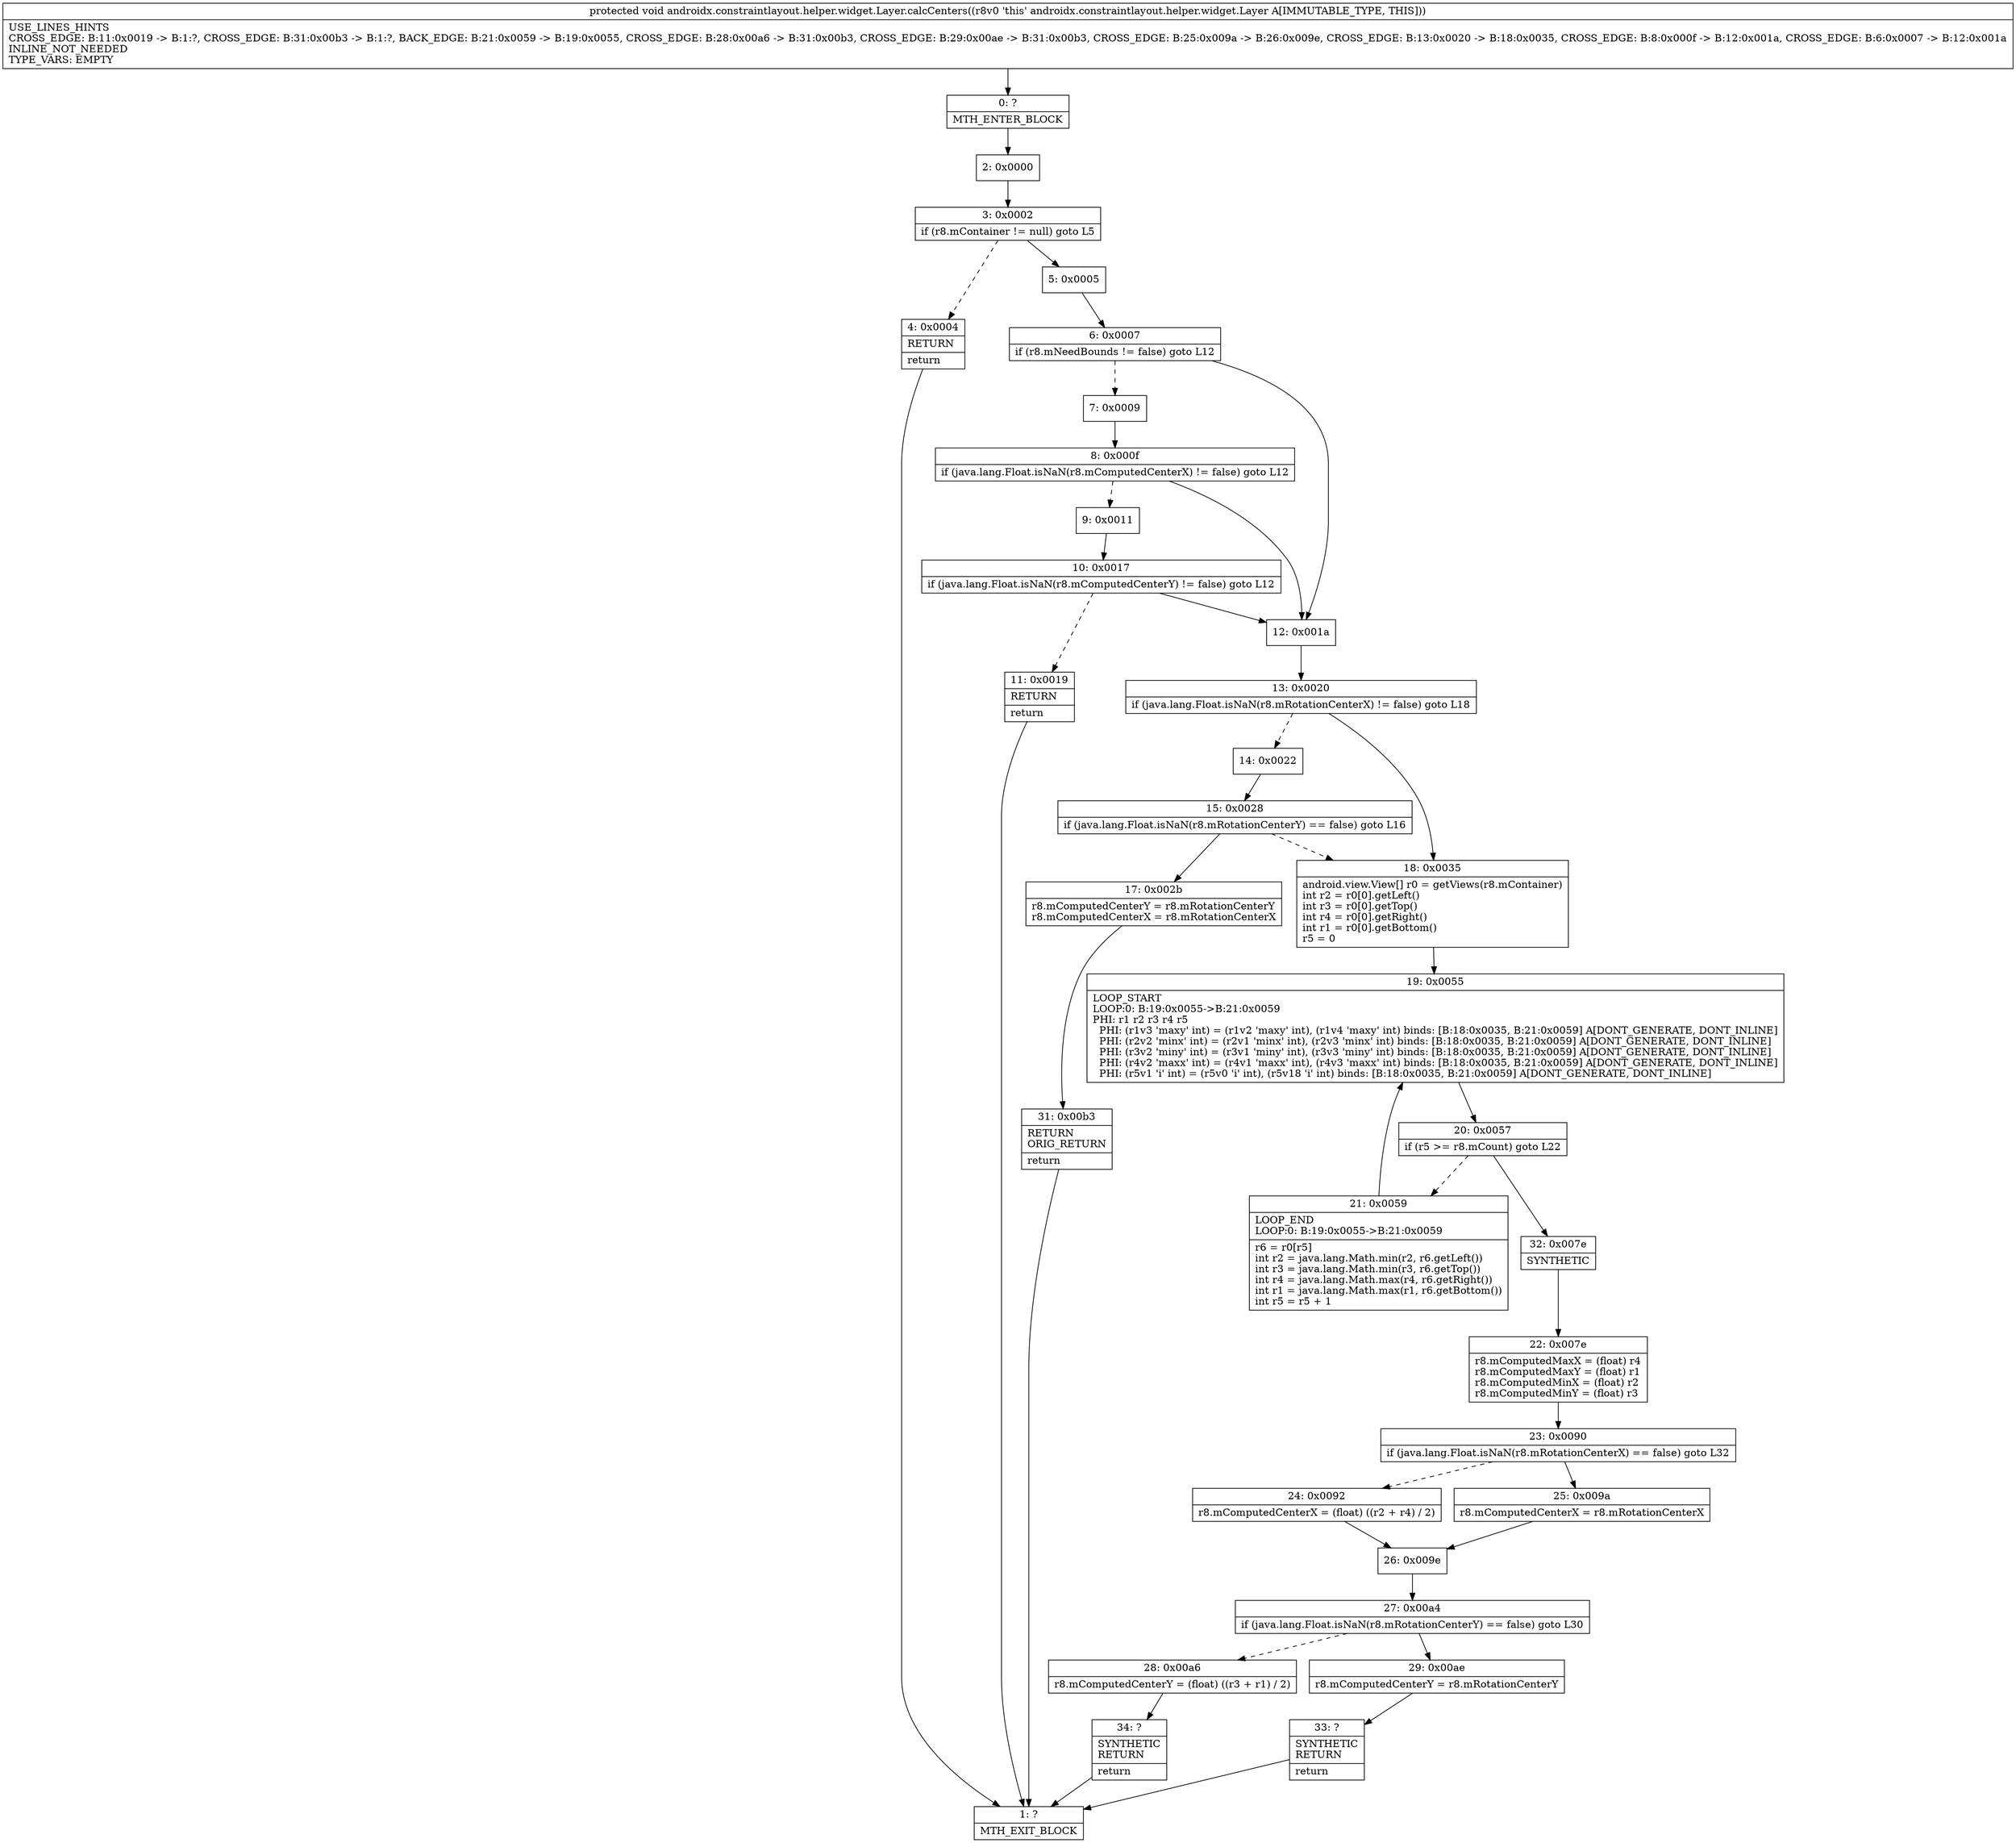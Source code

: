 digraph "CFG forandroidx.constraintlayout.helper.widget.Layer.calcCenters()V" {
Node_0 [shape=record,label="{0\:\ ?|MTH_ENTER_BLOCK\l}"];
Node_2 [shape=record,label="{2\:\ 0x0000}"];
Node_3 [shape=record,label="{3\:\ 0x0002|if (r8.mContainer != null) goto L5\l}"];
Node_4 [shape=record,label="{4\:\ 0x0004|RETURN\l|return\l}"];
Node_1 [shape=record,label="{1\:\ ?|MTH_EXIT_BLOCK\l}"];
Node_5 [shape=record,label="{5\:\ 0x0005}"];
Node_6 [shape=record,label="{6\:\ 0x0007|if (r8.mNeedBounds != false) goto L12\l}"];
Node_7 [shape=record,label="{7\:\ 0x0009}"];
Node_8 [shape=record,label="{8\:\ 0x000f|if (java.lang.Float.isNaN(r8.mComputedCenterX) != false) goto L12\l}"];
Node_9 [shape=record,label="{9\:\ 0x0011}"];
Node_10 [shape=record,label="{10\:\ 0x0017|if (java.lang.Float.isNaN(r8.mComputedCenterY) != false) goto L12\l}"];
Node_11 [shape=record,label="{11\:\ 0x0019|RETURN\l|return\l}"];
Node_12 [shape=record,label="{12\:\ 0x001a}"];
Node_13 [shape=record,label="{13\:\ 0x0020|if (java.lang.Float.isNaN(r8.mRotationCenterX) != false) goto L18\l}"];
Node_14 [shape=record,label="{14\:\ 0x0022}"];
Node_15 [shape=record,label="{15\:\ 0x0028|if (java.lang.Float.isNaN(r8.mRotationCenterY) == false) goto L16\l}"];
Node_17 [shape=record,label="{17\:\ 0x002b|r8.mComputedCenterY = r8.mRotationCenterY\lr8.mComputedCenterX = r8.mRotationCenterX\l}"];
Node_31 [shape=record,label="{31\:\ 0x00b3|RETURN\lORIG_RETURN\l|return\l}"];
Node_18 [shape=record,label="{18\:\ 0x0035|android.view.View[] r0 = getViews(r8.mContainer)\lint r2 = r0[0].getLeft()\lint r3 = r0[0].getTop()\lint r4 = r0[0].getRight()\lint r1 = r0[0].getBottom()\lr5 = 0\l}"];
Node_19 [shape=record,label="{19\:\ 0x0055|LOOP_START\lLOOP:0: B:19:0x0055\-\>B:21:0x0059\lPHI: r1 r2 r3 r4 r5 \l  PHI: (r1v3 'maxy' int) = (r1v2 'maxy' int), (r1v4 'maxy' int) binds: [B:18:0x0035, B:21:0x0059] A[DONT_GENERATE, DONT_INLINE]\l  PHI: (r2v2 'minx' int) = (r2v1 'minx' int), (r2v3 'minx' int) binds: [B:18:0x0035, B:21:0x0059] A[DONT_GENERATE, DONT_INLINE]\l  PHI: (r3v2 'miny' int) = (r3v1 'miny' int), (r3v3 'miny' int) binds: [B:18:0x0035, B:21:0x0059] A[DONT_GENERATE, DONT_INLINE]\l  PHI: (r4v2 'maxx' int) = (r4v1 'maxx' int), (r4v3 'maxx' int) binds: [B:18:0x0035, B:21:0x0059] A[DONT_GENERATE, DONT_INLINE]\l  PHI: (r5v1 'i' int) = (r5v0 'i' int), (r5v18 'i' int) binds: [B:18:0x0035, B:21:0x0059] A[DONT_GENERATE, DONT_INLINE]\l}"];
Node_20 [shape=record,label="{20\:\ 0x0057|if (r5 \>= r8.mCount) goto L22\l}"];
Node_21 [shape=record,label="{21\:\ 0x0059|LOOP_END\lLOOP:0: B:19:0x0055\-\>B:21:0x0059\l|r6 = r0[r5]\lint r2 = java.lang.Math.min(r2, r6.getLeft())\lint r3 = java.lang.Math.min(r3, r6.getTop())\lint r4 = java.lang.Math.max(r4, r6.getRight())\lint r1 = java.lang.Math.max(r1, r6.getBottom())\lint r5 = r5 + 1\l}"];
Node_32 [shape=record,label="{32\:\ 0x007e|SYNTHETIC\l}"];
Node_22 [shape=record,label="{22\:\ 0x007e|r8.mComputedMaxX = (float) r4\lr8.mComputedMaxY = (float) r1\lr8.mComputedMinX = (float) r2\lr8.mComputedMinY = (float) r3\l}"];
Node_23 [shape=record,label="{23\:\ 0x0090|if (java.lang.Float.isNaN(r8.mRotationCenterX) == false) goto L32\l}"];
Node_24 [shape=record,label="{24\:\ 0x0092|r8.mComputedCenterX = (float) ((r2 + r4) \/ 2)\l}"];
Node_26 [shape=record,label="{26\:\ 0x009e}"];
Node_27 [shape=record,label="{27\:\ 0x00a4|if (java.lang.Float.isNaN(r8.mRotationCenterY) == false) goto L30\l}"];
Node_28 [shape=record,label="{28\:\ 0x00a6|r8.mComputedCenterY = (float) ((r3 + r1) \/ 2)\l}"];
Node_34 [shape=record,label="{34\:\ ?|SYNTHETIC\lRETURN\l|return\l}"];
Node_29 [shape=record,label="{29\:\ 0x00ae|r8.mComputedCenterY = r8.mRotationCenterY\l}"];
Node_33 [shape=record,label="{33\:\ ?|SYNTHETIC\lRETURN\l|return\l}"];
Node_25 [shape=record,label="{25\:\ 0x009a|r8.mComputedCenterX = r8.mRotationCenterX\l}"];
MethodNode[shape=record,label="{protected void androidx.constraintlayout.helper.widget.Layer.calcCenters((r8v0 'this' androidx.constraintlayout.helper.widget.Layer A[IMMUTABLE_TYPE, THIS]))  | USE_LINES_HINTS\lCROSS_EDGE: B:11:0x0019 \-\> B:1:?, CROSS_EDGE: B:31:0x00b3 \-\> B:1:?, BACK_EDGE: B:21:0x0059 \-\> B:19:0x0055, CROSS_EDGE: B:28:0x00a6 \-\> B:31:0x00b3, CROSS_EDGE: B:29:0x00ae \-\> B:31:0x00b3, CROSS_EDGE: B:25:0x009a \-\> B:26:0x009e, CROSS_EDGE: B:13:0x0020 \-\> B:18:0x0035, CROSS_EDGE: B:8:0x000f \-\> B:12:0x001a, CROSS_EDGE: B:6:0x0007 \-\> B:12:0x001a\lINLINE_NOT_NEEDED\lTYPE_VARS: EMPTY\l}"];
MethodNode -> Node_0;Node_0 -> Node_2;
Node_2 -> Node_3;
Node_3 -> Node_4[style=dashed];
Node_3 -> Node_5;
Node_4 -> Node_1;
Node_5 -> Node_6;
Node_6 -> Node_7[style=dashed];
Node_6 -> Node_12;
Node_7 -> Node_8;
Node_8 -> Node_9[style=dashed];
Node_8 -> Node_12;
Node_9 -> Node_10;
Node_10 -> Node_11[style=dashed];
Node_10 -> Node_12;
Node_11 -> Node_1;
Node_12 -> Node_13;
Node_13 -> Node_14[style=dashed];
Node_13 -> Node_18;
Node_14 -> Node_15;
Node_15 -> Node_17;
Node_15 -> Node_18[style=dashed];
Node_17 -> Node_31;
Node_31 -> Node_1;
Node_18 -> Node_19;
Node_19 -> Node_20;
Node_20 -> Node_21[style=dashed];
Node_20 -> Node_32;
Node_21 -> Node_19;
Node_32 -> Node_22;
Node_22 -> Node_23;
Node_23 -> Node_24[style=dashed];
Node_23 -> Node_25;
Node_24 -> Node_26;
Node_26 -> Node_27;
Node_27 -> Node_28[style=dashed];
Node_27 -> Node_29;
Node_28 -> Node_34;
Node_34 -> Node_1;
Node_29 -> Node_33;
Node_33 -> Node_1;
Node_25 -> Node_26;
}

